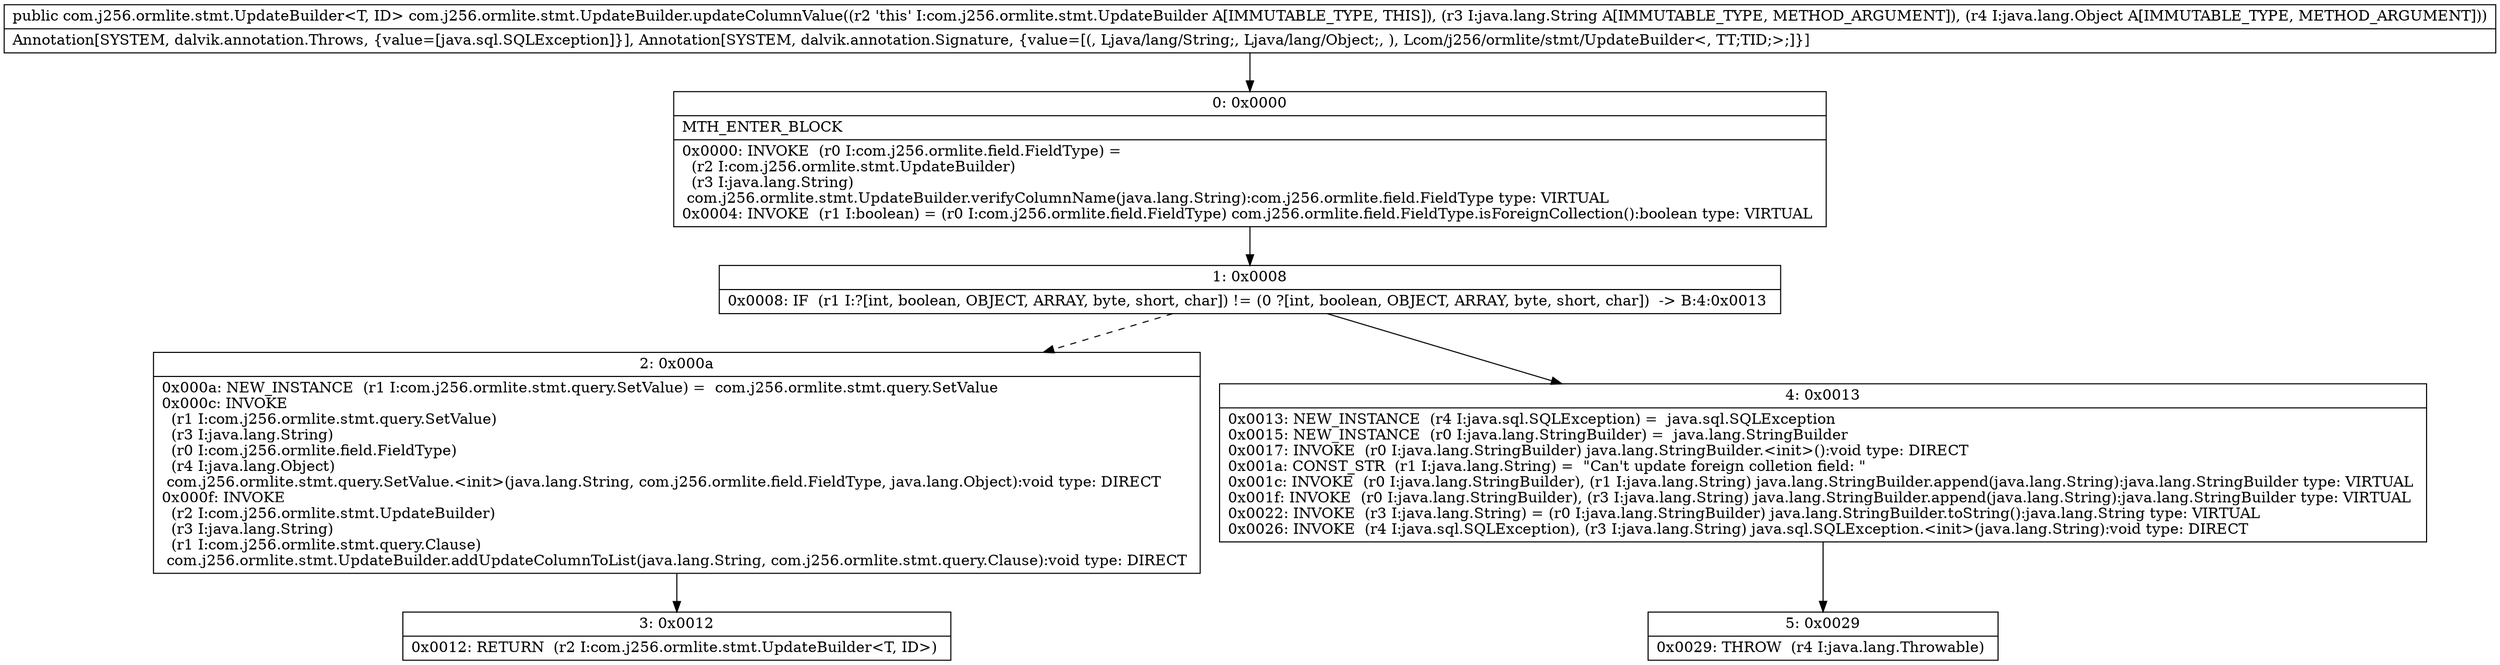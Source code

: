 digraph "CFG forcom.j256.ormlite.stmt.UpdateBuilder.updateColumnValue(Ljava\/lang\/String;Ljava\/lang\/Object;)Lcom\/j256\/ormlite\/stmt\/UpdateBuilder;" {
Node_0 [shape=record,label="{0\:\ 0x0000|MTH_ENTER_BLOCK\l|0x0000: INVOKE  (r0 I:com.j256.ormlite.field.FieldType) = \l  (r2 I:com.j256.ormlite.stmt.UpdateBuilder)\l  (r3 I:java.lang.String)\l com.j256.ormlite.stmt.UpdateBuilder.verifyColumnName(java.lang.String):com.j256.ormlite.field.FieldType type: VIRTUAL \l0x0004: INVOKE  (r1 I:boolean) = (r0 I:com.j256.ormlite.field.FieldType) com.j256.ormlite.field.FieldType.isForeignCollection():boolean type: VIRTUAL \l}"];
Node_1 [shape=record,label="{1\:\ 0x0008|0x0008: IF  (r1 I:?[int, boolean, OBJECT, ARRAY, byte, short, char]) != (0 ?[int, boolean, OBJECT, ARRAY, byte, short, char])  \-\> B:4:0x0013 \l}"];
Node_2 [shape=record,label="{2\:\ 0x000a|0x000a: NEW_INSTANCE  (r1 I:com.j256.ormlite.stmt.query.SetValue) =  com.j256.ormlite.stmt.query.SetValue \l0x000c: INVOKE  \l  (r1 I:com.j256.ormlite.stmt.query.SetValue)\l  (r3 I:java.lang.String)\l  (r0 I:com.j256.ormlite.field.FieldType)\l  (r4 I:java.lang.Object)\l com.j256.ormlite.stmt.query.SetValue.\<init\>(java.lang.String, com.j256.ormlite.field.FieldType, java.lang.Object):void type: DIRECT \l0x000f: INVOKE  \l  (r2 I:com.j256.ormlite.stmt.UpdateBuilder)\l  (r3 I:java.lang.String)\l  (r1 I:com.j256.ormlite.stmt.query.Clause)\l com.j256.ormlite.stmt.UpdateBuilder.addUpdateColumnToList(java.lang.String, com.j256.ormlite.stmt.query.Clause):void type: DIRECT \l}"];
Node_3 [shape=record,label="{3\:\ 0x0012|0x0012: RETURN  (r2 I:com.j256.ormlite.stmt.UpdateBuilder\<T, ID\>) \l}"];
Node_4 [shape=record,label="{4\:\ 0x0013|0x0013: NEW_INSTANCE  (r4 I:java.sql.SQLException) =  java.sql.SQLException \l0x0015: NEW_INSTANCE  (r0 I:java.lang.StringBuilder) =  java.lang.StringBuilder \l0x0017: INVOKE  (r0 I:java.lang.StringBuilder) java.lang.StringBuilder.\<init\>():void type: DIRECT \l0x001a: CONST_STR  (r1 I:java.lang.String) =  \"Can't update foreign colletion field: \" \l0x001c: INVOKE  (r0 I:java.lang.StringBuilder), (r1 I:java.lang.String) java.lang.StringBuilder.append(java.lang.String):java.lang.StringBuilder type: VIRTUAL \l0x001f: INVOKE  (r0 I:java.lang.StringBuilder), (r3 I:java.lang.String) java.lang.StringBuilder.append(java.lang.String):java.lang.StringBuilder type: VIRTUAL \l0x0022: INVOKE  (r3 I:java.lang.String) = (r0 I:java.lang.StringBuilder) java.lang.StringBuilder.toString():java.lang.String type: VIRTUAL \l0x0026: INVOKE  (r4 I:java.sql.SQLException), (r3 I:java.lang.String) java.sql.SQLException.\<init\>(java.lang.String):void type: DIRECT \l}"];
Node_5 [shape=record,label="{5\:\ 0x0029|0x0029: THROW  (r4 I:java.lang.Throwable) \l}"];
MethodNode[shape=record,label="{public com.j256.ormlite.stmt.UpdateBuilder\<T, ID\> com.j256.ormlite.stmt.UpdateBuilder.updateColumnValue((r2 'this' I:com.j256.ormlite.stmt.UpdateBuilder A[IMMUTABLE_TYPE, THIS]), (r3 I:java.lang.String A[IMMUTABLE_TYPE, METHOD_ARGUMENT]), (r4 I:java.lang.Object A[IMMUTABLE_TYPE, METHOD_ARGUMENT]))  | Annotation[SYSTEM, dalvik.annotation.Throws, \{value=[java.sql.SQLException]\}], Annotation[SYSTEM, dalvik.annotation.Signature, \{value=[(, Ljava\/lang\/String;, Ljava\/lang\/Object;, ), Lcom\/j256\/ormlite\/stmt\/UpdateBuilder\<, TT;TID;\>;]\}]\l}"];
MethodNode -> Node_0;
Node_0 -> Node_1;
Node_1 -> Node_2[style=dashed];
Node_1 -> Node_4;
Node_2 -> Node_3;
Node_4 -> Node_5;
}

